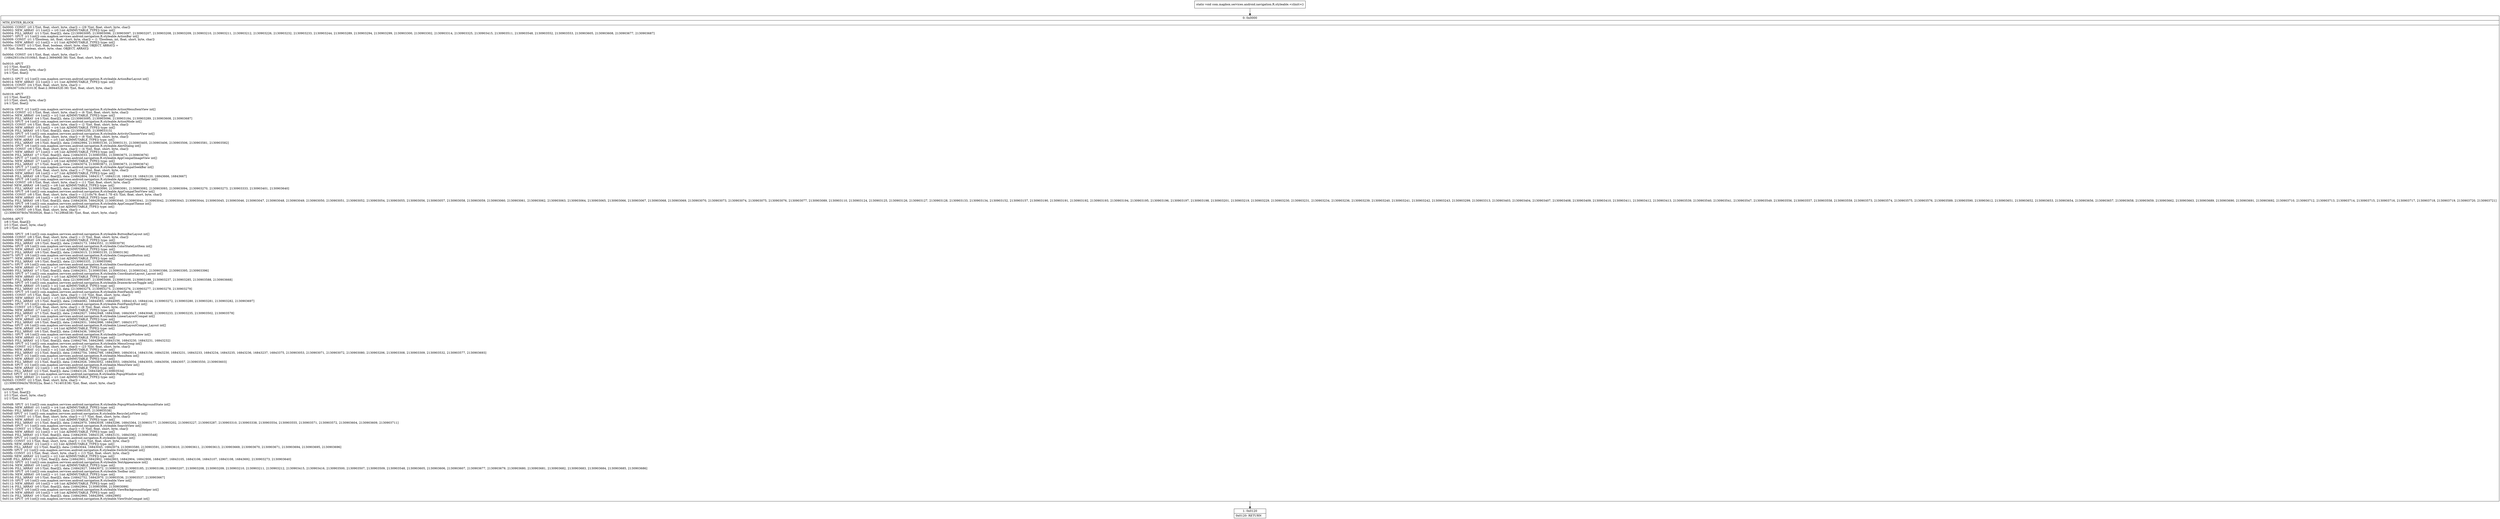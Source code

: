 digraph "CFG forcom.mapbox.services.android.navigation.R.styleable.\<clinit\>()V" {
Node_0 [shape=record,label="{0\:\ 0x0000|MTH_ENTER_BLOCK\l|0x0000: CONST  (r0 I:?[int, float, short, byte, char]) = (29 ?[int, float, short, byte, char]) \l0x0002: NEW_ARRAY  (r1 I:int[]) = (r0 I:int A[IMMUTABLE_TYPE]) type: int[] \l0x0004: FILL_ARRAY  (r1 I:?[int, float][]), data: [2130903095, 2130903096, 2130903097, 2130903207, 2130903208, 2130903209, 2130903210, 2130903211, 2130903212, 2130903226, 2130903232, 2130903233, 2130903244, 2130903289, 2130903294, 2130903299, 2130903300, 2130903302, 2130903314, 2130903325, 2130903415, 2130903511, 2130903548, 2130903552, 2130903553, 2130903605, 2130903608, 2130903677, 2130903687] \l0x0007: SPUT  (r1 I:int[]) com.mapbox.services.android.navigation.R.styleable.ActionBar int[] \l0x0009: CONST  (r1 I:?[boolean, int, float, short, byte, char]) = (1 ?[boolean, int, float, short, byte, char]) \l0x000a: NEW_ARRAY  (r2 I:int[]) = (r1 I:int A[IMMUTABLE_TYPE]) type: int[] \l0x000c: CONST  (r3 I:?[int, float, boolean, short, byte, char, OBJECT, ARRAY]) = \l  (0 ?[int, float, boolean, short, byte, char, OBJECT, ARRAY])\l \l0x000d: CONST  (r4 I:?[int, float, short, byte, char]) = \l  (16842931(0x10100b3, float:2.369406E\-38) ?[int, float, short, byte, char])\l \l0x0010: APUT  \l  (r2 I:?[int, float][])\l  (r3 I:?[int, short, byte, char])\l  (r4 I:?[int, float])\l \l0x0012: SPUT  (r2 I:int[]) com.mapbox.services.android.navigation.R.styleable.ActionBarLayout int[] \l0x0014: NEW_ARRAY  (r2 I:int[]) = (r1 I:int A[IMMUTABLE_TYPE]) type: int[] \l0x0016: CONST  (r4 I:?[int, float, short, byte, char]) = \l  (16843071(0x101013f, float:2.3694452E\-38) ?[int, float, short, byte, char])\l \l0x0019: APUT  \l  (r2 I:?[int, float][])\l  (r3 I:?[int, short, byte, char])\l  (r4 I:?[int, float])\l \l0x001b: SPUT  (r2 I:int[]) com.mapbox.services.android.navigation.R.styleable.ActionMenuItemView int[] \l0x001d: CONST  (r2 I:?[int, float, short, byte, char]) = (6 ?[int, float, short, byte, char]) \l0x001e: NEW_ARRAY  (r4 I:int[]) = (r2 I:int A[IMMUTABLE_TYPE]) type: int[] \l0x0020: FILL_ARRAY  (r4 I:?[int, float][]), data: [2130903095, 2130903096, 2130903184, 2130903289, 2130903608, 2130903687] \l0x0023: SPUT  (r4 I:int[]) com.mapbox.services.android.navigation.R.styleable.ActionMode int[] \l0x0025: CONST  (r4 I:?[int, float, short, byte, char]) = (2 ?[int, float, short, byte, char]) \l0x0026: NEW_ARRAY  (r5 I:int[]) = (r4 I:int A[IMMUTABLE_TYPE]) type: int[] \l0x0028: FILL_ARRAY  (r5 I:?[int, float][]), data: [2130903250, 2130903315] \l0x002b: SPUT  (r5 I:int[]) com.mapbox.services.android.navigation.R.styleable.ActivityChooserView int[] \l0x002d: CONST  (r5 I:?[int, float, short, byte, char]) = (8 ?[int, float, short, byte, char]) \l0x002f: NEW_ARRAY  (r6 I:int[]) = (r5 I:int A[IMMUTABLE_TYPE]) type: int[] \l0x0031: FILL_ARRAY  (r6 I:?[int, float][]), data: [16842994, 2130903130, 2130903131, 2130903405, 2130903406, 2130903506, 2130903581, 2130903582] \l0x0034: SPUT  (r6 I:int[]) com.mapbox.services.android.navigation.R.styleable.AlertDialog int[] \l0x0036: CONST  (r6 I:?[int, float, short, byte, char]) = (4 ?[int, float, short, byte, char]) \l0x0037: NEW_ARRAY  (r7 I:int[]) = (r6 I:int A[IMMUTABLE_TYPE]) type: int[] \l0x0039: FILL_ARRAY  (r7 I:?[int, float][]), data: [16843033, 2130903592, 2130903675, 2130903676] \l0x003c: SPUT  (r7 I:int[]) com.mapbox.services.android.navigation.R.styleable.AppCompatImageView int[] \l0x003e: NEW_ARRAY  (r7 I:int[]) = (r6 I:int A[IMMUTABLE_TYPE]) type: int[] \l0x0040: FILL_ARRAY  (r7 I:?[int, float][]), data: [16843074, 2130903672, 2130903673, 2130903674] \l0x0043: SPUT  (r7 I:int[]) com.mapbox.services.android.navigation.R.styleable.AppCompatSeekBar int[] \l0x0045: CONST  (r7 I:?[int, float, short, byte, char]) = (7 ?[int, float, short, byte, char]) \l0x0046: NEW_ARRAY  (r8 I:int[]) = (r7 I:int A[IMMUTABLE_TYPE]) type: int[] \l0x0048: FILL_ARRAY  (r8 I:?[int, float][]), data: [16842804, 16843117, 16843118, 16843119, 16843120, 16843666, 16843667] \l0x004b: SPUT  (r8 I:int[]) com.mapbox.services.android.navigation.R.styleable.AppCompatTextHelper int[] \l0x004d: CONST  (r8 I:?[int, float, short, byte, char]) = (11 ?[int, float, short, byte, char]) \l0x004f: NEW_ARRAY  (r8 I:int[]) = (r8 I:int A[IMMUTABLE_TYPE]) type: int[] \l0x0051: FILL_ARRAY  (r8 I:?[int, float][]), data: [16842804, 2130903090, 2130903091, 2130903092, 2130903093, 2130903094, 2130903270, 2130903273, 2130903333, 2130903401, 2130903640] \l0x0054: SPUT  (r8 I:int[]) com.mapbox.services.android.navigation.R.styleable.AppCompatTextView int[] \l0x0056: CONST  (r8 I:?[int, float, short, byte, char]) = (121(0x79, float:1.7E\-43) ?[int, float, short, byte, char]) \l0x0058: NEW_ARRAY  (r8 I:int[]) = (r8 I:int A[IMMUTABLE_TYPE]) type: int[] \l0x005a: FILL_ARRAY  (r8 I:?[int, float][]), data: [16842839, 16842926, 2130903040, 2130903041, 2130903042, 2130903043, 2130903044, 2130903045, 2130903046, 2130903047, 2130903048, 2130903049, 2130903050, 2130903051, 2130903052, 2130903054, 2130903055, 2130903056, 2130903057, 2130903058, 2130903059, 2130903060, 2130903061, 2130903062, 2130903063, 2130903064, 2130903065, 2130903066, 2130903067, 2130903068, 2130903069, 2130903070, 2130903073, 2130903074, 2130903075, 2130903076, 2130903077, 2130903089, 2130903110, 2130903124, 2130903125, 2130903126, 2130903127, 2130903128, 2130903133, 2130903134, 2130903152, 2130903157, 2130903190, 2130903191, 2130903192, 2130903193, 2130903194, 2130903195, 2130903196, 2130903197, 2130903198, 2130903201, 2130903219, 2130903229, 2130903230, 2130903231, 2130903234, 2130903236, 2130903239, 2130903240, 2130903241, 2130903242, 2130903243, 2130903299, 2130903313, 2130903403, 2130903404, 2130903407, 2130903408, 2130903409, 2130903410, 2130903411, 2130903412, 2130903413, 2130903539, 2130903540, 2130903541, 2130903547, 2130903549, 2130903556, 2130903557, 2130903558, 2130903559, 2130903573, 2130903574, 2130903575, 2130903576, 2130903589, 2130903590, 2130903612, 2130903651, 2130903652, 2130903653, 2130903654, 2130903656, 2130903657, 2130903658, 2130903659, 2130903662, 2130903663, 2130903689, 2130903690, 2130903691, 2130903692, 2130903710, 2130903712, 2130903713, 2130903714, 2130903715, 2130903716, 2130903717, 2130903718, 2130903719, 2130903720, 2130903721] \l0x005d: SPUT  (r8 I:int[]) com.mapbox.services.android.navigation.R.styleable.AppCompatTheme int[] \l0x005f: NEW_ARRAY  (r8 I:int[]) = (r1 I:int A[IMMUTABLE_TYPE]) type: int[] \l0x0061: CONST  (r9 I:?[int, float, short, byte, char]) = \l  (2130903078(0x7f030026, float:1.7412964E38) ?[int, float, short, byte, char])\l \l0x0064: APUT  \l  (r8 I:?[int, float][])\l  (r3 I:?[int, short, byte, char])\l  (r9 I:?[int, float])\l \l0x0066: SPUT  (r8 I:int[]) com.mapbox.services.android.navigation.R.styleable.ButtonBarLayout int[] \l0x0068: CONST  (r8 I:?[int, float, short, byte, char]) = (3 ?[int, float, short, byte, char]) \l0x0069: NEW_ARRAY  (r9 I:int[]) = (r8 I:int A[IMMUTABLE_TYPE]) type: int[] \l0x006b: FILL_ARRAY  (r9 I:?[int, float][]), data: [16843173, 16843551, 2130903079] \l0x006e: SPUT  (r9 I:int[]) com.mapbox.services.android.navigation.R.styleable.ColorStateListItem int[] \l0x0070: NEW_ARRAY  (r9 I:int[]) = (r8 I:int A[IMMUTABLE_TYPE]) type: int[] \l0x0072: FILL_ARRAY  (r9 I:?[int, float][]), data: [16843015, 2130903135, 2130903136] \l0x0075: SPUT  (r9 I:int[]) com.mapbox.services.android.navigation.R.styleable.CompoundButton int[] \l0x0077: NEW_ARRAY  (r9 I:int[]) = (r4 I:int A[IMMUTABLE_TYPE]) type: int[] \l0x0079: FILL_ARRAY  (r9 I:?[int, float][]), data: [2130903331, 2130903599] \l0x007c: SPUT  (r9 I:int[]) com.mapbox.services.android.navigation.R.styleable.CoordinatorLayout int[] \l0x007e: NEW_ARRAY  (r7 I:int[]) = (r7 I:int A[IMMUTABLE_TYPE]) type: int[] \l0x0080: FILL_ARRAY  (r7 I:?[int, float][]), data: [16842931, 2130903340, 2130903341, 2130903342, 2130903386, 2130903395, 2130903396] \l0x0083: SPUT  (r7 I:int[]) com.mapbox.services.android.navigation.R.styleable.CoordinatorLayout_Layout int[] \l0x0085: NEW_ARRAY  (r5 I:int[]) = (r5 I:int A[IMMUTABLE_TYPE]) type: int[] \l0x0087: FILL_ARRAY  (r5 I:?[int, float][]), data: [2130903087, 2130903088, 2130903100, 2130903189, 2130903237, 2130903285, 2130903588, 2130903668] \l0x008a: SPUT  (r5 I:int[]) com.mapbox.services.android.navigation.R.styleable.DrawerArrowToggle int[] \l0x008c: NEW_ARRAY  (r5 I:int[]) = (r2 I:int A[IMMUTABLE_TYPE]) type: int[] \l0x008e: FILL_ARRAY  (r5 I:?[int, float][]), data: [2130903274, 2130903275, 2130903276, 2130903277, 2130903278, 2130903279] \l0x0091: SPUT  (r5 I:int[]) com.mapbox.services.android.navigation.R.styleable.FontFamily int[] \l0x0093: CONST  (r5 I:?[int, float, short, byte, char]) = (10 ?[int, float, short, byte, char]) \l0x0095: NEW_ARRAY  (r5 I:int[]) = (r5 I:int A[IMMUTABLE_TYPE]) type: int[] \l0x0097: FILL_ARRAY  (r5 I:?[int, float][]), data: [16844082, 16844083, 16844095, 16844143, 16844144, 2130903272, 2130903280, 2130903281, 2130903282, 2130903697] \l0x009a: SPUT  (r5 I:int[]) com.mapbox.services.android.navigation.R.styleable.FontFamilyFont int[] \l0x009c: CONST  (r5 I:?[int, float, short, byte, char]) = (9 ?[int, float, short, byte, char]) \l0x009e: NEW_ARRAY  (r7 I:int[]) = (r5 I:int A[IMMUTABLE_TYPE]) type: int[] \l0x00a0: FILL_ARRAY  (r7 I:?[int, float][]), data: [16842927, 16842948, 16843046, 16843047, 16843048, 2130903233, 2130903235, 2130903502, 2130903578] \l0x00a3: SPUT  (r7 I:int[]) com.mapbox.services.android.navigation.R.styleable.LinearLayoutCompat int[] \l0x00a5: NEW_ARRAY  (r6 I:int[]) = (r6 I:int A[IMMUTABLE_TYPE]) type: int[] \l0x00a7: FILL_ARRAY  (r6 I:?[int, float][]), data: [16842931, 16842996, 16842997, 16843137] \l0x00aa: SPUT  (r6 I:int[]) com.mapbox.services.android.navigation.R.styleable.LinearLayoutCompat_Layout int[] \l0x00ac: NEW_ARRAY  (r6 I:int[]) = (r4 I:int A[IMMUTABLE_TYPE]) type: int[] \l0x00ae: FILL_ARRAY  (r6 I:?[int, float][]), data: [16843436, 16843437] \l0x00b1: SPUT  (r6 I:int[]) com.mapbox.services.android.navigation.R.styleable.ListPopupWindow int[] \l0x00b3: NEW_ARRAY  (r2 I:int[]) = (r2 I:int A[IMMUTABLE_TYPE]) type: int[] \l0x00b5: FILL_ARRAY  (r2 I:?[int, float][]), data: [16842766, 16842960, 16843156, 16843230, 16843231, 16843232] \l0x00b8: SPUT  (r2 I:int[]) com.mapbox.services.android.navigation.R.styleable.MenuGroup int[] \l0x00ba: CONST  (r2 I:?[int, float, short, byte, char]) = (23 ?[int, float, short, byte, char]) \l0x00bc: NEW_ARRAY  (r2 I:int[]) = (r2 I:int A[IMMUTABLE_TYPE]) type: int[] \l0x00be: FILL_ARRAY  (r2 I:?[int, float][]), data: [16842754, 16842766, 16842960, 16843014, 16843156, 16843230, 16843231, 16843233, 16843234, 16843235, 16843236, 16843237, 16843375, 2130903053, 2130903071, 2130903072, 2130903080, 2130903206, 2130903308, 2130903309, 2130903532, 2130903577, 2130903693] \l0x00c1: SPUT  (r2 I:int[]) com.mapbox.services.android.navigation.R.styleable.MenuItem int[] \l0x00c3: NEW_ARRAY  (r2 I:int[]) = (r5 I:int A[IMMUTABLE_TYPE]) type: int[] \l0x00c5: FILL_ARRAY  (r2 I:?[int, float][]), data: [16842926, 16843052, 16843053, 16843054, 16843055, 16843056, 16843057, 2130903550, 2130903603] \l0x00c8: SPUT  (r2 I:int[]) com.mapbox.services.android.navigation.R.styleable.MenuView int[] \l0x00ca: NEW_ARRAY  (r2 I:int[]) = (r8 I:int A[IMMUTABLE_TYPE]) type: int[] \l0x00cc: FILL_ARRAY  (r2 I:?[int, float][]), data: [16843126, 16843465, 2130903534] \l0x00cf: SPUT  (r2 I:int[]) com.mapbox.services.android.navigation.R.styleable.PopupWindow int[] \l0x00d1: NEW_ARRAY  (r1 I:int[]) = (r1 I:int A[IMMUTABLE_TYPE]) type: int[] \l0x00d3: CONST  (r2 I:?[int, float, short, byte, char]) = \l  (2130903594(0x7f03022a, float:1.741401E38) ?[int, float, short, byte, char])\l \l0x00d6: APUT  \l  (r1 I:?[int, float][])\l  (r3 I:?[int, short, byte, char])\l  (r2 I:?[int, float])\l \l0x00d8: SPUT  (r1 I:int[]) com.mapbox.services.android.navigation.R.styleable.PopupWindowBackgroundState int[] \l0x00da: NEW_ARRAY  (r1 I:int[]) = (r4 I:int A[IMMUTABLE_TYPE]) type: int[] \l0x00dc: FILL_ARRAY  (r1 I:?[int, float][]), data: [2130903535, 2130903538] \l0x00df: SPUT  (r1 I:int[]) com.mapbox.services.android.navigation.R.styleable.RecycleListView int[] \l0x00e1: CONST  (r1 I:?[int, float, short, byte, char]) = (17 ?[int, float, short, byte, char]) \l0x00e3: NEW_ARRAY  (r1 I:int[]) = (r1 I:int A[IMMUTABLE_TYPE]) type: int[] \l0x00e5: FILL_ARRAY  (r1 I:?[int, float][]), data: [16842970, 16843039, 16843296, 16843364, 2130903177, 2130903202, 2130903227, 2130903287, 2130903310, 2130903338, 2130903554, 2130903555, 2130903571, 2130903572, 2130903604, 2130903609, 2130903711] \l0x00e8: SPUT  (r1 I:int[]) com.mapbox.services.android.navigation.R.styleable.SearchView int[] \l0x00ea: CONST  (r1 I:?[int, float, short, byte, char]) = (5 ?[int, float, short, byte, char]) \l0x00eb: NEW_ARRAY  (r2 I:int[]) = (r1 I:int A[IMMUTABLE_TYPE]) type: int[] \l0x00ed: FILL_ARRAY  (r2 I:?[int, float][]), data: [16842930, 16843126, 16843131, 16843362, 2130903548] \l0x00f0: SPUT  (r2 I:int[]) com.mapbox.services.android.navigation.R.styleable.Spinner int[] \l0x00f2: CONST  (r2 I:?[int, float, short, byte, char]) = (14 ?[int, float, short, byte, char]) \l0x00f4: NEW_ARRAY  (r2 I:int[]) = (r2 I:int A[IMMUTABLE_TYPE]) type: int[] \l0x00f6: FILL_ARRAY  (r2 I:?[int, float][]), data: [16843044, 16843045, 16843074, 2130903580, 2130903591, 2130903610, 2130903611, 2130903613, 2130903669, 2130903670, 2130903671, 2130903694, 2130903695, 2130903696] \l0x00f9: SPUT  (r2 I:int[]) com.mapbox.services.android.navigation.R.styleable.SwitchCompat int[] \l0x00fb: CONST  (r2 I:?[int, float, short, byte, char]) = (13 ?[int, float, short, byte, char]) \l0x00fd: NEW_ARRAY  (r2 I:int[]) = (r2 I:int A[IMMUTABLE_TYPE]) type: int[] \l0x00ff: FILL_ARRAY  (r2 I:?[int, float][]), data: [16842901, 16842902, 16842903, 16842904, 16842906, 16842907, 16843105, 16843106, 16843107, 16843108, 16843692, 2130903273, 2130903640] \l0x0102: SPUT  (r2 I:int[]) com.mapbox.services.android.navigation.R.styleable.TextAppearance int[] \l0x0104: NEW_ARRAY  (r0 I:int[]) = (r0 I:int A[IMMUTABLE_TYPE]) type: int[] \l0x0106: FILL_ARRAY  (r0 I:?[int, float][]), data: [16842927, 16843072, 2130903129, 2130903185, 2130903186, 2130903207, 2130903208, 2130903209, 2130903210, 2130903211, 2130903212, 2130903415, 2130903416, 2130903500, 2130903507, 2130903509, 2130903548, 2130903605, 2130903606, 2130903607, 2130903677, 2130903679, 2130903680, 2130903681, 2130903682, 2130903683, 2130903684, 2130903685, 2130903686] \l0x0109: SPUT  (r0 I:int[]) com.mapbox.services.android.navigation.R.styleable.Toolbar int[] \l0x010b: NEW_ARRAY  (r0 I:int[]) = (r1 I:int A[IMMUTABLE_TYPE]) type: int[] \l0x010d: FILL_ARRAY  (r0 I:?[int, float][]), data: [16842752, 16842970, 2130903536, 2130903537, 2130903667] \l0x0110: SPUT  (r0 I:int[]) com.mapbox.services.android.navigation.R.styleable.View int[] \l0x0112: NEW_ARRAY  (r0 I:int[]) = (r8 I:int A[IMMUTABLE_TYPE]) type: int[] \l0x0114: FILL_ARRAY  (r0 I:?[int, float][]), data: [16842964, 2130903098, 2130903099] \l0x0117: SPUT  (r0 I:int[]) com.mapbox.services.android.navigation.R.styleable.ViewBackgroundHelper int[] \l0x0119: NEW_ARRAY  (r0 I:int[]) = (r8 I:int A[IMMUTABLE_TYPE]) type: int[] \l0x011b: FILL_ARRAY  (r0 I:?[int, float][]), data: [16842960, 16842994, 16842995] \l0x011e: SPUT  (r0 I:int[]) com.mapbox.services.android.navigation.R.styleable.ViewStubCompat int[] \l}"];
Node_1 [shape=record,label="{1\:\ 0x0120|0x0120: RETURN   \l}"];
MethodNode[shape=record,label="{static void com.mapbox.services.android.navigation.R.styleable.\<clinit\>() }"];
MethodNode -> Node_0;
Node_0 -> Node_1;
}

